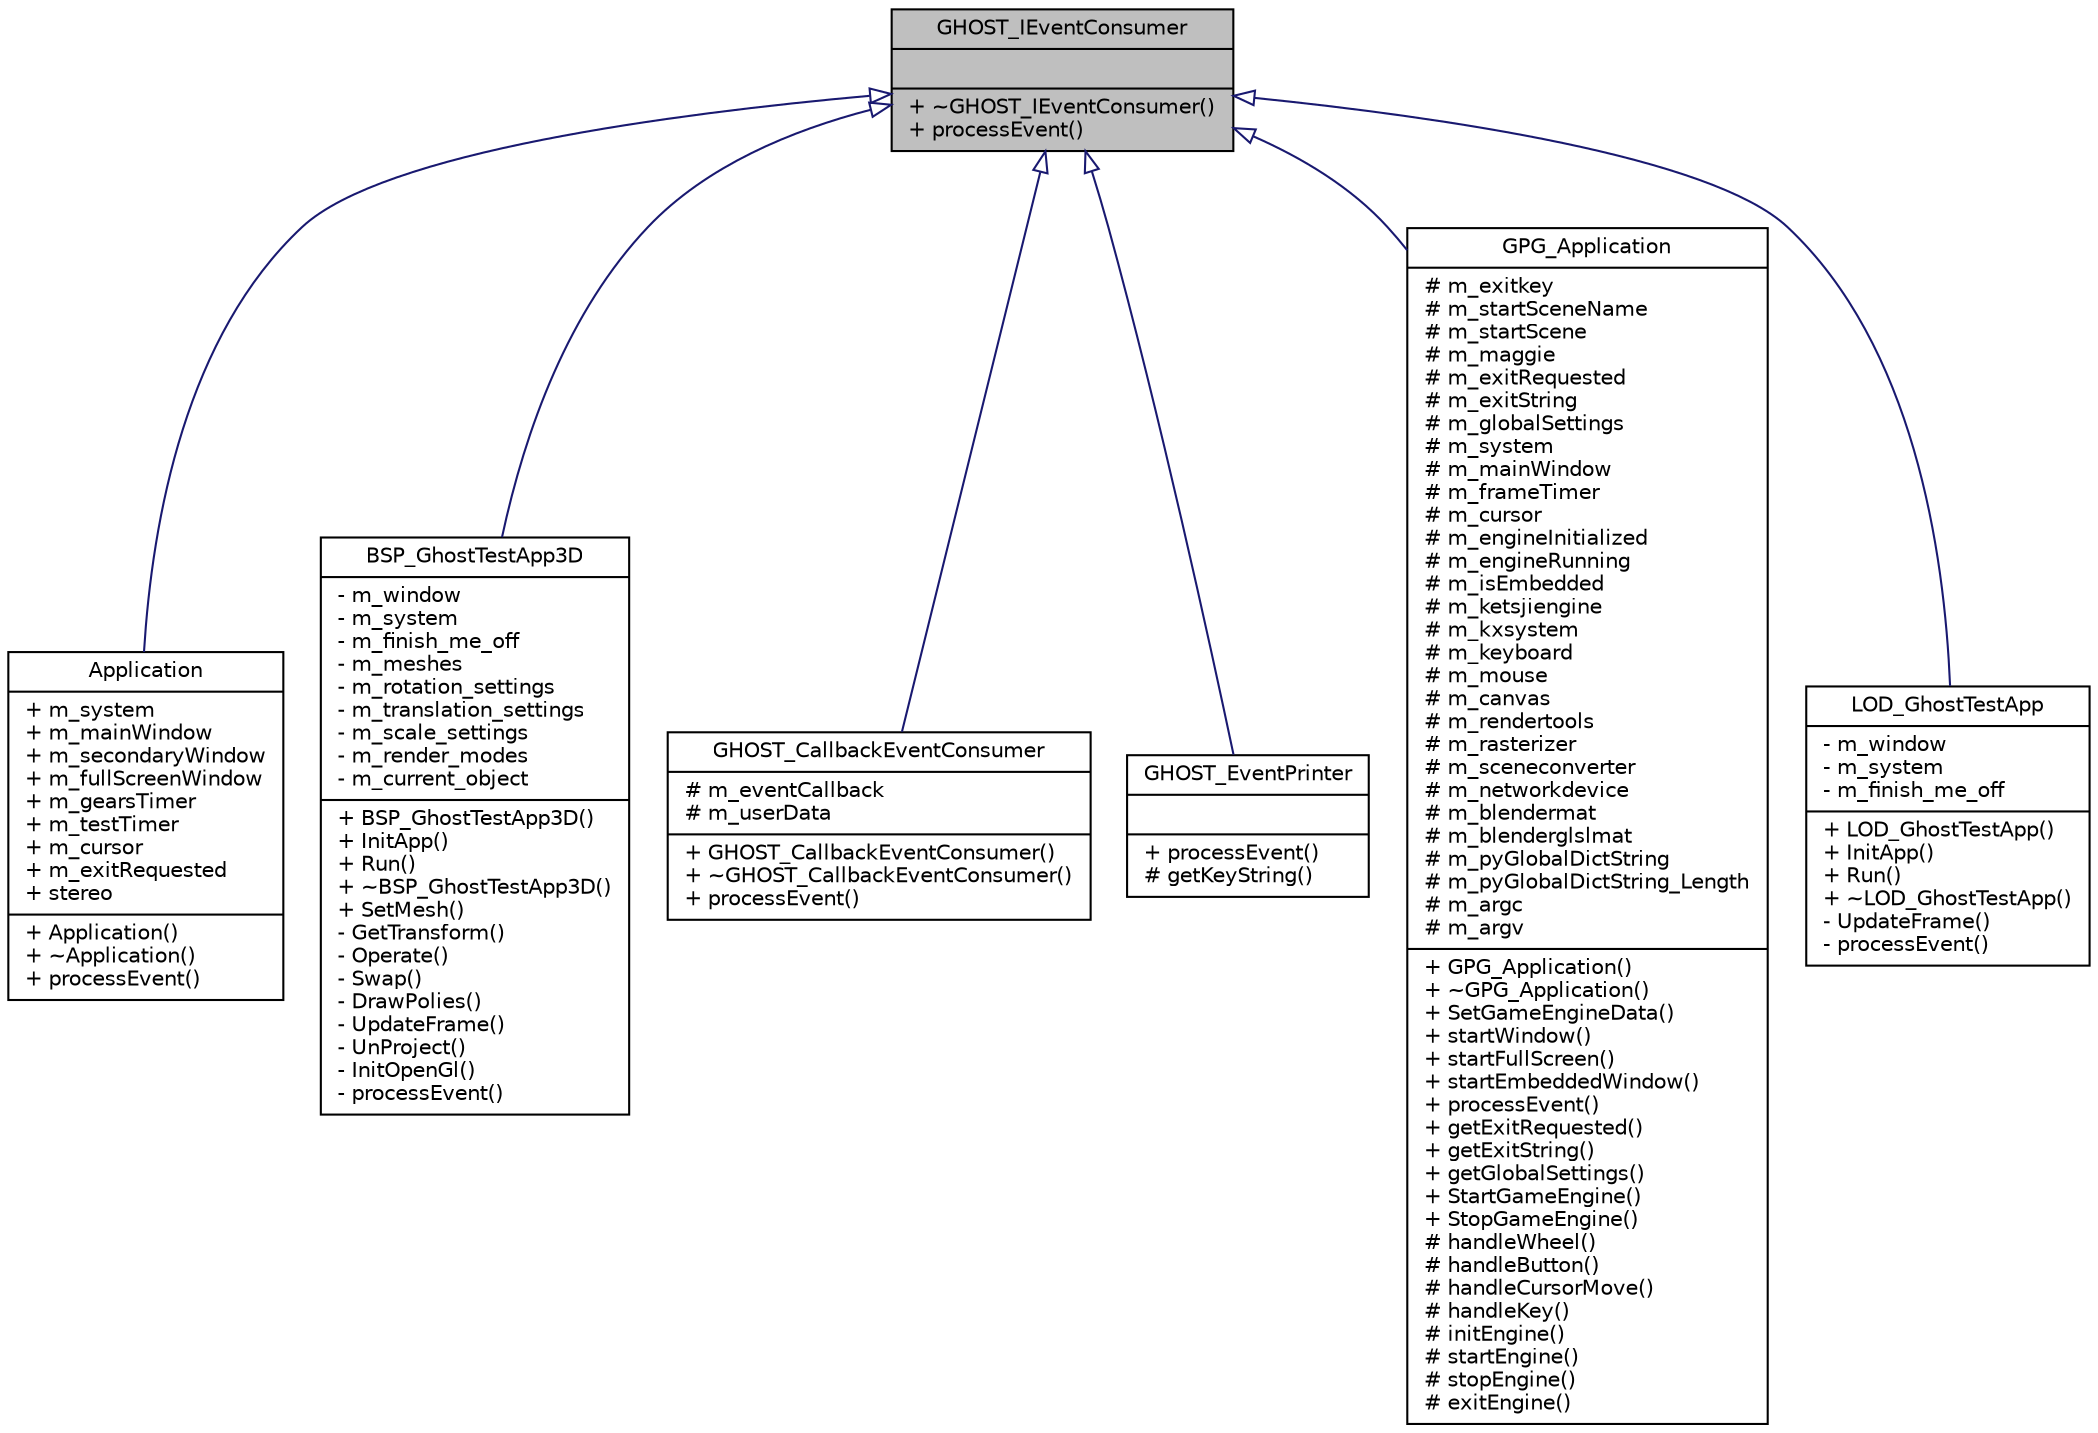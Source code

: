 digraph G
{
  edge [fontname="Helvetica",fontsize="10",labelfontname="Helvetica",labelfontsize="10"];
  node [fontname="Helvetica",fontsize="10",shape=record];
  Node1 [label="{GHOST_IEventConsumer\n||+ ~GHOST_IEventConsumer()\l+ processEvent()\l}",height=0.2,width=0.4,color="black", fillcolor="grey75", style="filled" fontcolor="black"];
  Node1 -> Node2 [dir=back,color="midnightblue",fontsize="10",style="solid",arrowtail="empty",fontname="Helvetica"];
  Node2 [label="{Application\n|+ m_system\l+ m_mainWindow\l+ m_secondaryWindow\l+ m_fullScreenWindow\l+ m_gearsTimer\l+ m_testTimer\l+ m_cursor\l+ m_exitRequested\l+ stereo\l|+ Application()\l+ ~Application()\l+ processEvent()\l}",height=0.2,width=0.4,color="black", fillcolor="white", style="filled",URL="$d5/d4c/classApplication.html"];
  Node1 -> Node3 [dir=back,color="midnightblue",fontsize="10",style="solid",arrowtail="empty",fontname="Helvetica"];
  Node3 [label="{BSP_GhostTestApp3D\n|- m_window\l- m_system\l- m_finish_me_off\l- m_meshes\l- m_rotation_settings\l- m_translation_settings\l- m_scale_settings\l- m_render_modes\l- m_current_object\l|+ BSP_GhostTestApp3D()\l+ InitApp()\l+ Run()\l+ ~BSP_GhostTestApp3D()\l+ SetMesh()\l- GetTransform()\l- Operate()\l- Swap()\l- DrawPolies()\l- UpdateFrame()\l- UnProject()\l- InitOpenGl()\l- processEvent()\l}",height=0.2,width=0.4,color="black", fillcolor="white", style="filled",URL="$d9/d45/classBSP__GhostTestApp3D.html"];
  Node1 -> Node4 [dir=back,color="midnightblue",fontsize="10",style="solid",arrowtail="empty",fontname="Helvetica"];
  Node4 [label="{GHOST_CallbackEventConsumer\n|# m_eventCallback\l# m_userData\l|+ GHOST_CallbackEventConsumer()\l+ ~GHOST_CallbackEventConsumer()\l+ processEvent()\l}",height=0.2,width=0.4,color="black", fillcolor="white", style="filled",URL="$d3/d4e/classGHOST__CallbackEventConsumer.html"];
  Node1 -> Node5 [dir=back,color="midnightblue",fontsize="10",style="solid",arrowtail="empty",fontname="Helvetica"];
  Node5 [label="{GHOST_EventPrinter\n||+ processEvent()\l# getKeyString()\l}",height=0.2,width=0.4,color="black", fillcolor="white", style="filled",URL="$d2/dae/classGHOST__EventPrinter.html"];
  Node1 -> Node6 [dir=back,color="midnightblue",fontsize="10",style="solid",arrowtail="empty",fontname="Helvetica"];
  Node6 [label="{GPG_Application\n|# m_exitkey\l# m_startSceneName\l# m_startScene\l# m_maggie\l# m_exitRequested\l# m_exitString\l# m_globalSettings\l# m_system\l# m_mainWindow\l# m_frameTimer\l# m_cursor\l# m_engineInitialized\l# m_engineRunning\l# m_isEmbedded\l# m_ketsjiengine\l# m_kxsystem\l# m_keyboard\l# m_mouse\l# m_canvas\l# m_rendertools\l# m_rasterizer\l# m_sceneconverter\l# m_networkdevice\l# m_blendermat\l# m_blenderglslmat\l# m_pyGlobalDictString\l# m_pyGlobalDictString_Length\l# m_argc\l# m_argv\l|+ GPG_Application()\l+ ~GPG_Application()\l+ SetGameEngineData()\l+ startWindow()\l+ startFullScreen()\l+ startEmbeddedWindow()\l+ processEvent()\l+ getExitRequested()\l+ getExitString()\l+ getGlobalSettings()\l+ StartGameEngine()\l+ StopGameEngine()\l# handleWheel()\l# handleButton()\l# handleCursorMove()\l# handleKey()\l# initEngine()\l# startEngine()\l# stopEngine()\l# exitEngine()\l}",height=0.2,width=0.4,color="black", fillcolor="white", style="filled",URL="$dd/d7c/classGPG__Application.html"];
  Node1 -> Node7 [dir=back,color="midnightblue",fontsize="10",style="solid",arrowtail="empty",fontname="Helvetica"];
  Node7 [label="{LOD_GhostTestApp\n|- m_window\l- m_system\l- m_finish_me_off\l|+ LOD_GhostTestApp()\l+ InitApp()\l+ Run()\l+ ~LOD_GhostTestApp()\l- UpdateFrame()\l- processEvent()\l}",height=0.2,width=0.4,color="black", fillcolor="white", style="filled",URL="$db/d8d/classLOD__GhostTestApp.html"];
}
